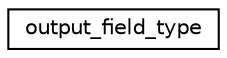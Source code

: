 digraph "Graphical Class Hierarchy"
{
 // INTERACTIVE_SVG=YES
 // LATEX_PDF_SIZE
  edge [fontname="Helvetica",fontsize="10",labelfontname="Helvetica",labelfontsize="10"];
  node [fontname="Helvetica",fontsize="10",shape=record];
  rankdir="LR";
  Node0 [label="output_field_type",height=0.2,width=0.4,color="black", fillcolor="white", style="filled",URL="$structdiag__data__mod_1_1output__field__type.html",tooltip="Type to hold the output field description."];
}

